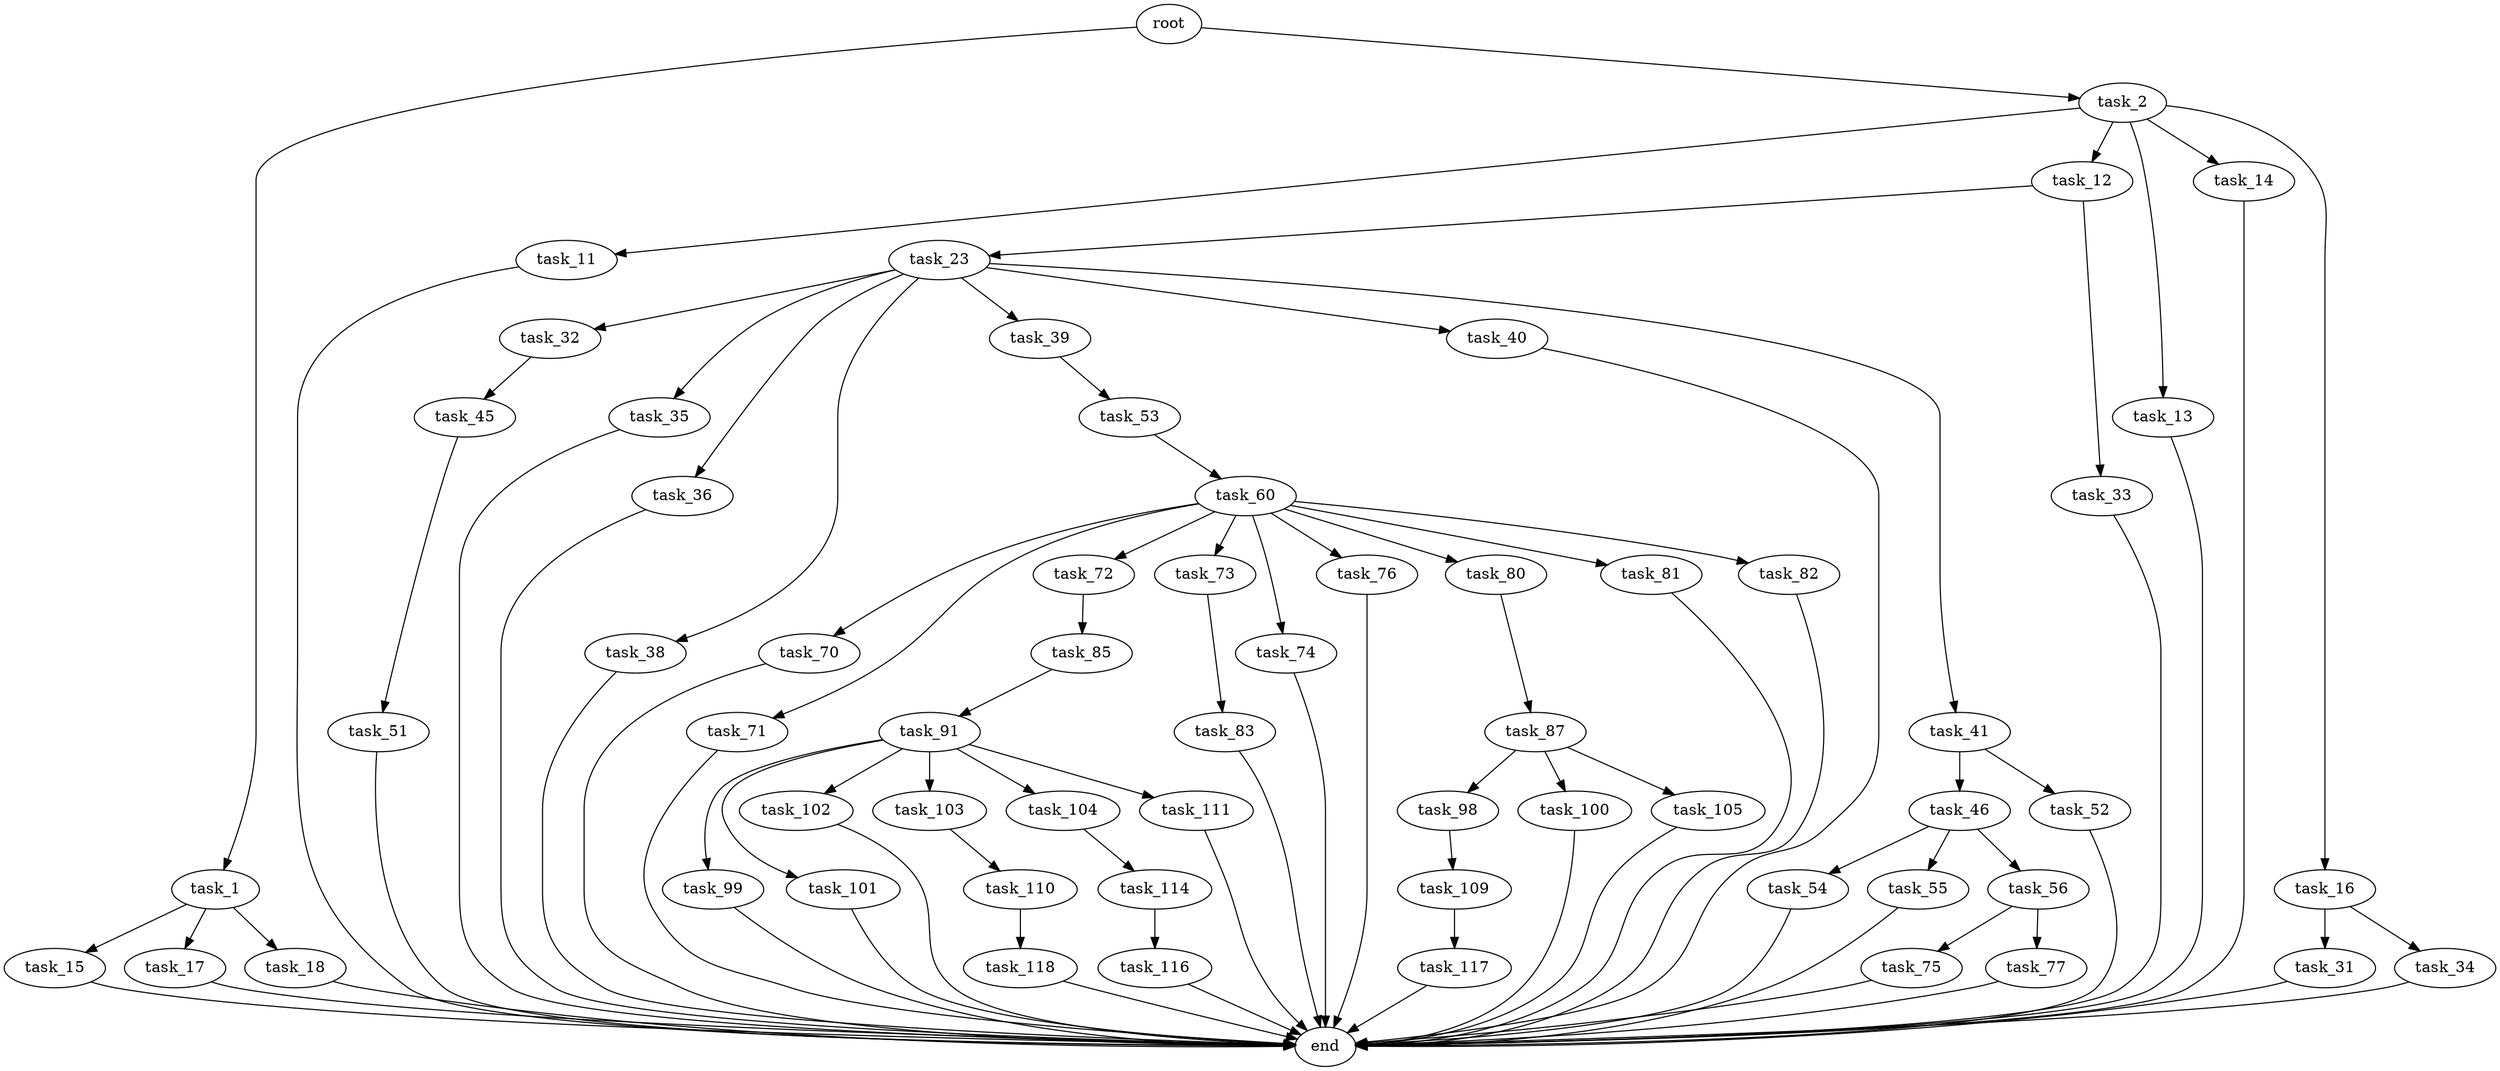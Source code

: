 digraph G {
  root [size="0.000000"];
  task_1 [size="75591177384.000000"];
  task_2 [size="68719476736.000000"];
  task_15 [size="231928233984.000000"];
  task_17 [size="126057986489.000000"];
  task_18 [size="2707461373.000000"];
  task_11 [size="93370923614.000000"];
  task_12 [size="782757789696.000000"];
  task_13 [size="21352059905.000000"];
  task_14 [size="53305567881.000000"];
  task_16 [size="782757789696.000000"];
  end [size="0.000000"];
  task_23 [size="10028118776.000000"];
  task_33 [size="68719476736.000000"];
  task_31 [size="8589934592.000000"];
  task_34 [size="8589934592.000000"];
  task_32 [size="11939827683.000000"];
  task_35 [size="10818546837.000000"];
  task_36 [size="49643199403.000000"];
  task_38 [size="782757789696.000000"];
  task_39 [size="549755813888.000000"];
  task_40 [size="28991029248.000000"];
  task_41 [size="9036088427.000000"];
  task_45 [size="158544854436.000000"];
  task_53 [size="104556692460.000000"];
  task_46 [size="9696065155.000000"];
  task_52 [size="68719476736.000000"];
  task_51 [size="40097709888.000000"];
  task_54 [size="5697921968.000000"];
  task_55 [size="134217728000.000000"];
  task_56 [size="8257221794.000000"];
  task_60 [size="17590048938.000000"];
  task_75 [size="1073741824000.000000"];
  task_77 [size="68719476736.000000"];
  task_70 [size="30626454541.000000"];
  task_71 [size="308892744667.000000"];
  task_72 [size="273723165259.000000"];
  task_73 [size="782757789696.000000"];
  task_74 [size="1073741824000.000000"];
  task_76 [size="12283615544.000000"];
  task_80 [size="917781164.000000"];
  task_81 [size="262600132080.000000"];
  task_82 [size="1073741824000.000000"];
  task_85 [size="28991029248.000000"];
  task_83 [size="2099843556.000000"];
  task_87 [size="93083747896.000000"];
  task_91 [size="690246560016.000000"];
  task_98 [size="13900624694.000000"];
  task_100 [size="1364709479398.000000"];
  task_105 [size="5426744834.000000"];
  task_99 [size="152285663820.000000"];
  task_101 [size="60391377084.000000"];
  task_102 [size="11851092712.000000"];
  task_103 [size="6181592078.000000"];
  task_104 [size="782757789696.000000"];
  task_111 [size="68719476736.000000"];
  task_109 [size="34606509020.000000"];
  task_110 [size="15699481973.000000"];
  task_114 [size="28991029248.000000"];
  task_117 [size="10625305045.000000"];
  task_118 [size="392407767604.000000"];
  task_116 [size="541190182728.000000"];

  root -> task_1 [size="1.000000"];
  root -> task_2 [size="1.000000"];
  task_1 -> task_15 [size="75497472.000000"];
  task_1 -> task_17 [size="75497472.000000"];
  task_1 -> task_18 [size="75497472.000000"];
  task_2 -> task_11 [size="134217728.000000"];
  task_2 -> task_12 [size="134217728.000000"];
  task_2 -> task_13 [size="134217728.000000"];
  task_2 -> task_14 [size="134217728.000000"];
  task_2 -> task_16 [size="134217728.000000"];
  task_15 -> end [size="1.000000"];
  task_17 -> end [size="1.000000"];
  task_18 -> end [size="1.000000"];
  task_11 -> end [size="1.000000"];
  task_12 -> task_23 [size="679477248.000000"];
  task_12 -> task_33 [size="679477248.000000"];
  task_13 -> end [size="1.000000"];
  task_14 -> end [size="1.000000"];
  task_16 -> task_31 [size="679477248.000000"];
  task_16 -> task_34 [size="679477248.000000"];
  task_23 -> task_32 [size="536870912.000000"];
  task_23 -> task_35 [size="536870912.000000"];
  task_23 -> task_36 [size="536870912.000000"];
  task_23 -> task_38 [size="536870912.000000"];
  task_23 -> task_39 [size="536870912.000000"];
  task_23 -> task_40 [size="536870912.000000"];
  task_23 -> task_41 [size="536870912.000000"];
  task_33 -> end [size="1.000000"];
  task_31 -> end [size="1.000000"];
  task_34 -> end [size="1.000000"];
  task_32 -> task_45 [size="209715200.000000"];
  task_35 -> end [size="1.000000"];
  task_36 -> end [size="1.000000"];
  task_38 -> end [size="1.000000"];
  task_39 -> task_53 [size="536870912.000000"];
  task_40 -> end [size="1.000000"];
  task_41 -> task_46 [size="209715200.000000"];
  task_41 -> task_52 [size="209715200.000000"];
  task_45 -> task_51 [size="134217728.000000"];
  task_53 -> task_60 [size="134217728.000000"];
  task_46 -> task_54 [size="209715200.000000"];
  task_46 -> task_55 [size="209715200.000000"];
  task_46 -> task_56 [size="209715200.000000"];
  task_52 -> end [size="1.000000"];
  task_51 -> end [size="1.000000"];
  task_54 -> end [size="1.000000"];
  task_55 -> end [size="1.000000"];
  task_56 -> task_75 [size="838860800.000000"];
  task_56 -> task_77 [size="838860800.000000"];
  task_60 -> task_70 [size="411041792.000000"];
  task_60 -> task_71 [size="411041792.000000"];
  task_60 -> task_72 [size="411041792.000000"];
  task_60 -> task_73 [size="411041792.000000"];
  task_60 -> task_74 [size="411041792.000000"];
  task_60 -> task_76 [size="411041792.000000"];
  task_60 -> task_80 [size="411041792.000000"];
  task_60 -> task_81 [size="411041792.000000"];
  task_60 -> task_82 [size="411041792.000000"];
  task_75 -> end [size="1.000000"];
  task_77 -> end [size="1.000000"];
  task_70 -> end [size="1.000000"];
  task_71 -> end [size="1.000000"];
  task_72 -> task_85 [size="411041792.000000"];
  task_73 -> task_83 [size="679477248.000000"];
  task_74 -> end [size="1.000000"];
  task_76 -> end [size="1.000000"];
  task_80 -> task_87 [size="75497472.000000"];
  task_81 -> end [size="1.000000"];
  task_82 -> end [size="1.000000"];
  task_85 -> task_91 [size="75497472.000000"];
  task_83 -> end [size="1.000000"];
  task_87 -> task_98 [size="209715200.000000"];
  task_87 -> task_100 [size="209715200.000000"];
  task_87 -> task_105 [size="209715200.000000"];
  task_91 -> task_99 [size="536870912.000000"];
  task_91 -> task_101 [size="536870912.000000"];
  task_91 -> task_102 [size="536870912.000000"];
  task_91 -> task_103 [size="536870912.000000"];
  task_91 -> task_104 [size="536870912.000000"];
  task_91 -> task_111 [size="536870912.000000"];
  task_98 -> task_109 [size="301989888.000000"];
  task_100 -> end [size="1.000000"];
  task_105 -> end [size="1.000000"];
  task_99 -> end [size="1.000000"];
  task_101 -> end [size="1.000000"];
  task_102 -> end [size="1.000000"];
  task_103 -> task_110 [size="536870912.000000"];
  task_104 -> task_114 [size="679477248.000000"];
  task_111 -> end [size="1.000000"];
  task_109 -> task_117 [size="33554432.000000"];
  task_110 -> task_118 [size="679477248.000000"];
  task_114 -> task_116 [size="75497472.000000"];
  task_117 -> end [size="1.000000"];
  task_118 -> end [size="1.000000"];
  task_116 -> end [size="1.000000"];
}
